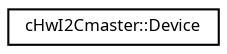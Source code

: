 digraph "Graphical Class Hierarchy"
{
  edge [fontname="Sans",fontsize="8",labelfontname="Sans",labelfontsize="8"];
  node [fontname="Sans",fontsize="8",shape=record];
  rankdir="LR";
  Node1 [label="cHwI2Cmaster::Device",height=0.2,width=0.4,color="black", fillcolor="white", style="filled",URL="$classc_hw_i2_cmaster_1_1_device.html"];
}
